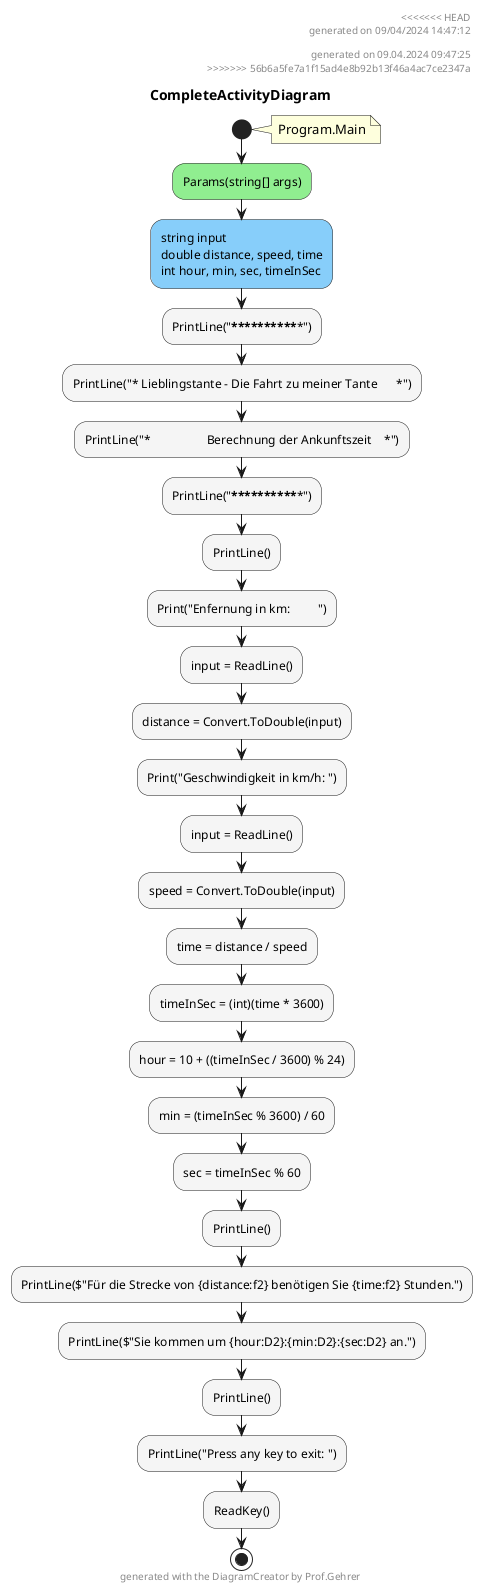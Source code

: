 @startuml CompleteActivityDiagram
header
<<<<<<< HEAD
generated on 09/04/2024 14:47:12
=======
generated on 09.04.2024 09:47:25
>>>>>>> 56b6a5fe7a1f15ad4e8b92b13f46a4ac7ce2347a
end header
title CompleteActivityDiagram
start
note right:  Program.Main
#LightGreen:Params(string[] args);
#LightSkyBlue:string input\ndouble distance, speed, time\nint hour, min, sec, timeInSec;
#WhiteSmoke:PrintLine("***************************************************");
#WhiteSmoke:PrintLine("* Lieblingstante - Die Fahrt zu meiner Tante      *");
#WhiteSmoke:PrintLine("*                  Berechnung der Ankunftszeit    *");
#WhiteSmoke:PrintLine("***************************************************");
#WhiteSmoke:PrintLine();
#WhiteSmoke:Print("Enfernung in km:         ");
#WhiteSmoke:input = ReadLine();
#WhiteSmoke:distance = Convert.ToDouble(input);
#WhiteSmoke:Print("Geschwindigkeit in km/h: ");
#WhiteSmoke:input = ReadLine();
#WhiteSmoke:speed = Convert.ToDouble(input);
#WhiteSmoke:time = distance / speed;
#WhiteSmoke:timeInSec = (int)(time * 3600);
#WhiteSmoke:hour = 10 + ((timeInSec / 3600) % 24);
#WhiteSmoke:min = (timeInSec % 3600) / 60;
#WhiteSmoke:sec = timeInSec % 60;
#WhiteSmoke:PrintLine();
#WhiteSmoke:PrintLine($"Für die Strecke von {distance:f2} benötigen Sie {time:f2} Stunden.");
#WhiteSmoke:PrintLine($"Sie kommen um {hour:D2}:{min:D2}:{sec:D2} an.");
#WhiteSmoke:PrintLine();
#WhiteSmoke:PrintLine("Press any key to exit: ");
#WhiteSmoke:ReadKey();
stop
footer
generated with the DiagramCreator by Prof.Gehrer
end footer
@enduml
